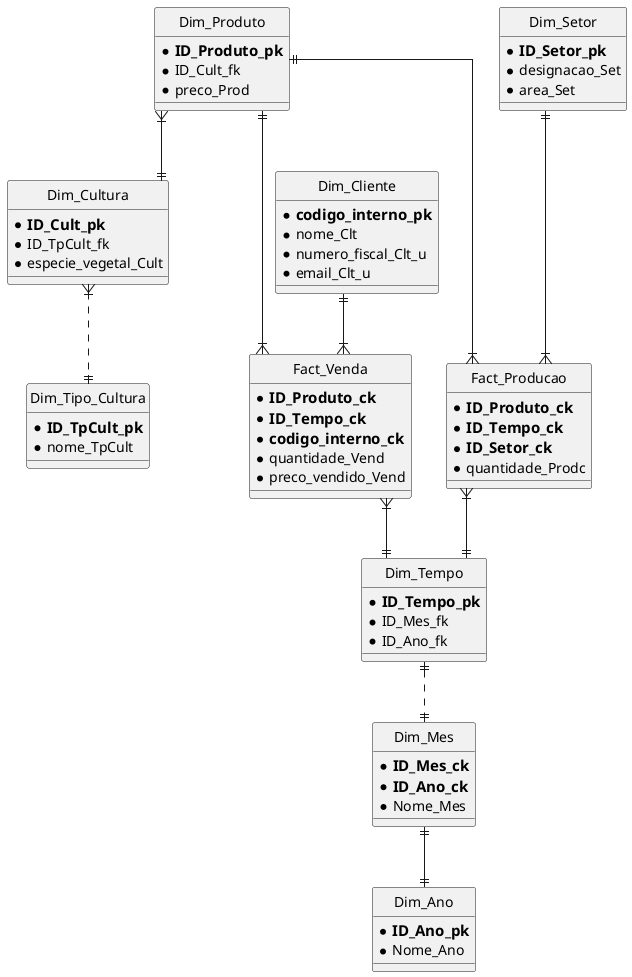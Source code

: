 @startuml
'https://plantuml.com/class-diagram
hide circle
skinparam linetype ortho

entity "Dim_Tipo_Cultura" as DimTpCult {
  *===ID_TpCult_pk
  *nome_TpCult
}

entity "Dim_Cultura" as DimCult {
  *===ID_Cult_pk
  *ID_TpCult_fk
  *especie_vegetal_Cult
}

entity "Dim_Produto" as DimProd {
  *===ID_Produto_pk
  *ID_Cult_fk
  *preco_Prod
}

entity "Fact_Producao" as FactProdc{
    *===ID_Produto_ck
    *===ID_Tempo_ck
    *===ID_Setor_ck
    *quantidade_Prodc
}

entity "Dim_Setor" as DimSet{
    *===ID_Setor_pk
    *designacao_Set
    *area_Set
}

entity "Fact_Venda" as FactVend{
    *===ID_Produto_ck
    *===ID_Tempo_ck
    *===codigo_interno_ck
    *quantidade_Vend
    *preco_vendido_Vend
}

entity "Dim_Cliente" as DimClt{
    *===codigo_interno_pk
    *nome_Clt
    *numero_fiscal_Clt_u
    *email_Clt_u
}

entity "Dim_Tempo" as DimTm{
    *===ID_Tempo_pk
    *ID_Mes_fk
    *ID_Ano_fk
}

entity "Dim_Mes" as DimMes{
    *===ID_Mes_ck
    *===ID_Ano_ck
    *Nome_Mes
}

entity "Dim_Ano" as DimAn{
    *===ID_Ano_pk
    *Nome_Ano
}

DimCult }|..|| DimTpCult
DimProd }|--|| DimCult
DimProd ||--|{ FactProdc
DimSet ||---|{ FactProdc
DimProd ||---|{ FactVend
DimClt ||--|{ FactVend
FactProdc }|--|| DimTm
FactVend }|--|| DimTm
DimTm ||..|| DimMes
DimMes ||--|| DimAn

@enduml